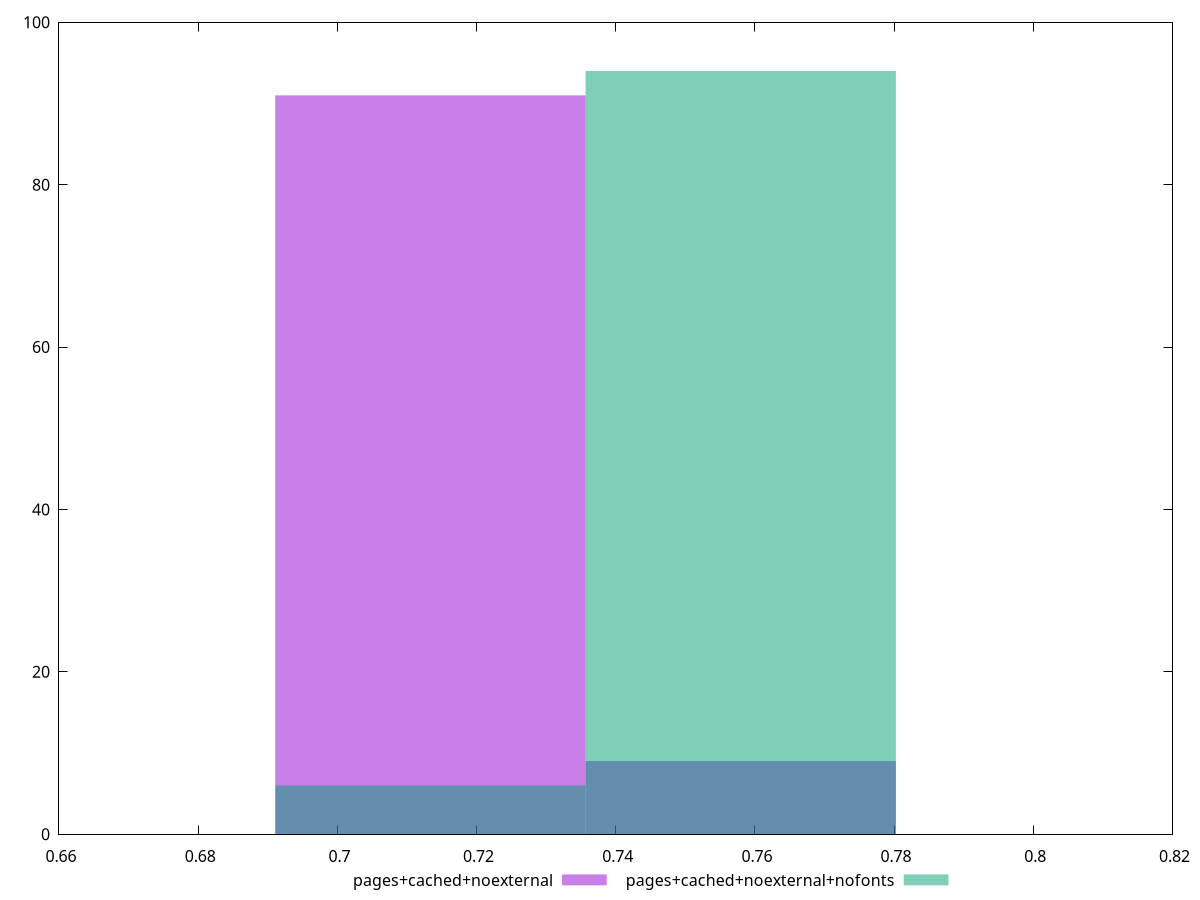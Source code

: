 reset
set terminal svg size 640, 500 enhanced background rgb 'white'
set output "report_00007_2020-12-11T15:55:29.892Z/meta/score/comparison/histogram/5_vs_6.svg"

$pagesCachedNoexternal <<EOF
0.7133709300789792 91
0.7579566132089154 9
EOF

$pagesCachedNoexternalNofonts <<EOF
0.7579566132089154 94
0.7133709300789792 6
EOF

set key outside below
set boxwidth 0.0445856831299362
set yrange [0:100]
set style fill transparent solid 0.5 noborder

plot \
  $pagesCachedNoexternal title "pages+cached+noexternal" with boxes, \
  $pagesCachedNoexternalNofonts title "pages+cached+noexternal+nofonts" with boxes, \


reset
